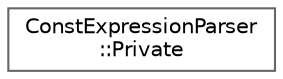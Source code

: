 digraph "Graphical Class Hierarchy"
{
 // INTERACTIVE_SVG=YES
 // LATEX_PDF_SIZE
  bgcolor="transparent";
  edge [fontname=Helvetica,fontsize=10,labelfontname=Helvetica,labelfontsize=10];
  node [fontname=Helvetica,fontsize=10,shape=box,height=0.2,width=0.4];
  rankdir="LR";
  Node0 [label="ConstExpressionParser\l::Private",height=0.2,width=0.4,color="grey40", fillcolor="white", style="filled",URL="$d7/dc3/struct_const_expression_parser_1_1_private.html",tooltip=" "];
}
